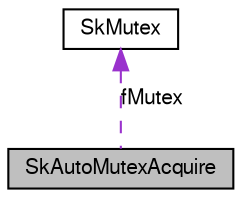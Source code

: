 digraph G
{
  edge [fontname="FreeSans",fontsize="10",labelfontname="FreeSans",labelfontsize="10"];
  node [fontname="FreeSans",fontsize="10",shape=record];
  Node1 [label="SkAutoMutexAcquire",height=0.2,width=0.4,color="black", fillcolor="grey75", style="filled" fontcolor="black"];
  Node2 -> Node1 [dir=back,color="darkorchid3",fontsize="10",style="dashed",label="fMutex",fontname="FreeSans"];
  Node2 [label="SkMutex",height=0.2,width=0.4,color="black", fillcolor="white", style="filled",URL="$class_sk_mutex.html"];
}
